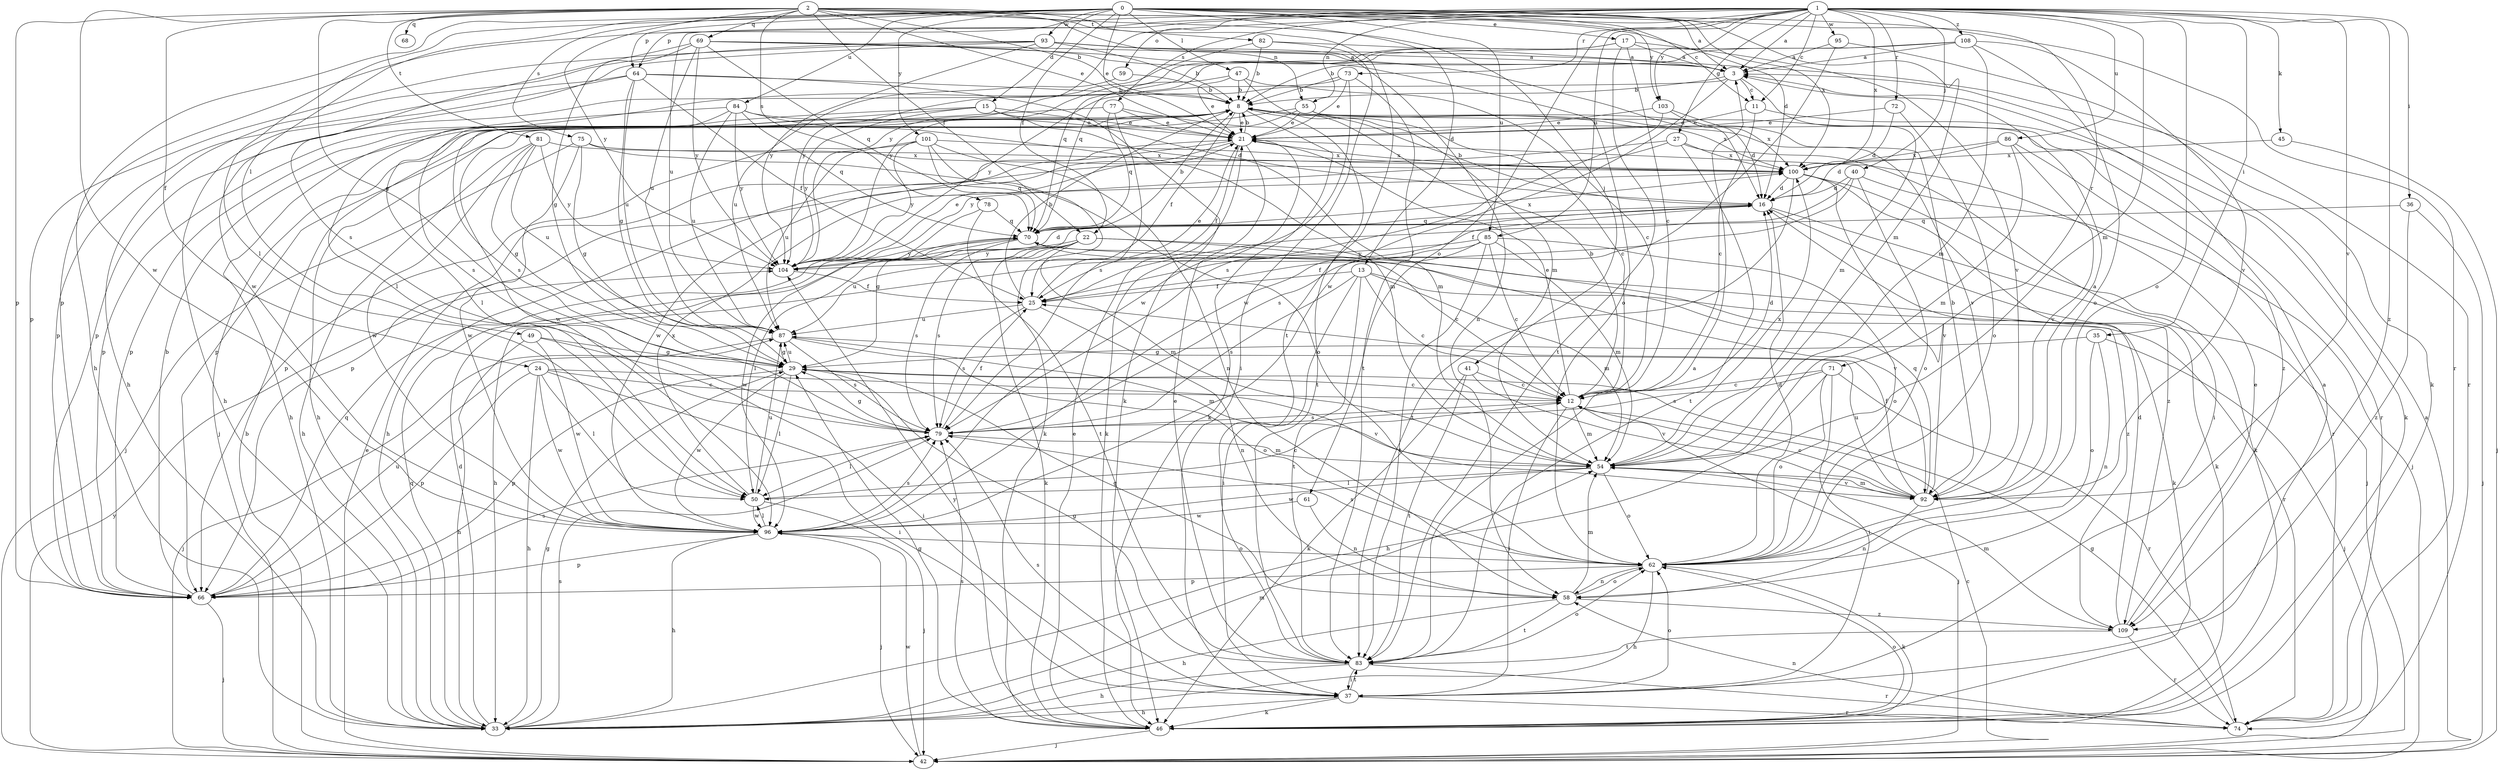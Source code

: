 strict digraph  {
0;
1;
2;
3;
8;
11;
12;
13;
15;
16;
17;
21;
22;
24;
25;
27;
29;
33;
35;
36;
37;
40;
41;
42;
45;
46;
47;
49;
50;
54;
55;
58;
59;
61;
62;
64;
66;
68;
69;
70;
71;
72;
73;
74;
75;
77;
78;
79;
81;
82;
83;
84;
85;
86;
87;
92;
93;
95;
96;
100;
101;
103;
104;
108;
109;
0 -> 3  [label=a];
0 -> 11  [label=c];
0 -> 13  [label=d];
0 -> 15  [label=d];
0 -> 17  [label=e];
0 -> 21  [label=e];
0 -> 22  [label=f];
0 -> 33  [label=h];
0 -> 47  [label=l];
0 -> 49  [label=l];
0 -> 50  [label=l];
0 -> 54  [label=m];
0 -> 64  [label=p];
0 -> 71  [label=r];
0 -> 75  [label=s];
0 -> 84  [label=u];
0 -> 85  [label=u];
0 -> 93  [label=w];
0 -> 100  [label=x];
0 -> 101  [label=y];
0 -> 103  [label=y];
1 -> 3  [label=a];
1 -> 11  [label=c];
1 -> 27  [label=g];
1 -> 35  [label=i];
1 -> 36  [label=i];
1 -> 40  [label=j];
1 -> 45  [label=k];
1 -> 54  [label=m];
1 -> 55  [label=n];
1 -> 59  [label=o];
1 -> 61  [label=o];
1 -> 62  [label=o];
1 -> 64  [label=p];
1 -> 66  [label=p];
1 -> 72  [label=r];
1 -> 73  [label=r];
1 -> 77  [label=s];
1 -> 85  [label=u];
1 -> 86  [label=u];
1 -> 87  [label=u];
1 -> 92  [label=v];
1 -> 95  [label=w];
1 -> 100  [label=x];
1 -> 103  [label=y];
1 -> 104  [label=y];
1 -> 108  [label=z];
1 -> 109  [label=z];
2 -> 8  [label=b];
2 -> 16  [label=d];
2 -> 21  [label=e];
2 -> 22  [label=f];
2 -> 24  [label=f];
2 -> 29  [label=g];
2 -> 41  [label=j];
2 -> 55  [label=n];
2 -> 66  [label=p];
2 -> 68  [label=q];
2 -> 69  [label=q];
2 -> 74  [label=r];
2 -> 78  [label=s];
2 -> 81  [label=t];
2 -> 82  [label=t];
2 -> 83  [label=t];
2 -> 96  [label=w];
2 -> 104  [label=y];
3 -> 8  [label=b];
3 -> 11  [label=c];
3 -> 54  [label=m];
3 -> 96  [label=w];
3 -> 104  [label=y];
8 -> 21  [label=e];
8 -> 25  [label=f];
8 -> 33  [label=h];
8 -> 42  [label=j];
8 -> 46  [label=k];
8 -> 66  [label=p];
8 -> 83  [label=t];
8 -> 100  [label=x];
8 -> 109  [label=z];
11 -> 12  [label=c];
11 -> 21  [label=e];
11 -> 46  [label=k];
12 -> 8  [label=b];
12 -> 16  [label=d];
12 -> 21  [label=e];
12 -> 37  [label=i];
12 -> 42  [label=j];
12 -> 54  [label=m];
12 -> 79  [label=s];
13 -> 12  [label=c];
13 -> 25  [label=f];
13 -> 37  [label=i];
13 -> 54  [label=m];
13 -> 74  [label=r];
13 -> 79  [label=s];
13 -> 83  [label=t];
15 -> 16  [label=d];
15 -> 21  [label=e];
15 -> 54  [label=m];
15 -> 66  [label=p];
15 -> 79  [label=s];
15 -> 104  [label=y];
16 -> 8  [label=b];
16 -> 25  [label=f];
16 -> 42  [label=j];
16 -> 46  [label=k];
16 -> 70  [label=q];
17 -> 3  [label=a];
17 -> 12  [label=c];
17 -> 70  [label=q];
17 -> 83  [label=t];
17 -> 92  [label=v];
17 -> 104  [label=y];
21 -> 8  [label=b];
21 -> 25  [label=f];
21 -> 33  [label=h];
21 -> 46  [label=k];
21 -> 96  [label=w];
21 -> 100  [label=x];
22 -> 46  [label=k];
22 -> 50  [label=l];
22 -> 54  [label=m];
22 -> 79  [label=s];
22 -> 87  [label=u];
22 -> 92  [label=v];
22 -> 104  [label=y];
22 -> 109  [label=z];
24 -> 12  [label=c];
24 -> 33  [label=h];
24 -> 37  [label=i];
24 -> 50  [label=l];
24 -> 66  [label=p];
24 -> 92  [label=v];
24 -> 96  [label=w];
25 -> 8  [label=b];
25 -> 21  [label=e];
25 -> 58  [label=n];
25 -> 79  [label=s];
25 -> 87  [label=u];
27 -> 37  [label=i];
27 -> 66  [label=p];
27 -> 83  [label=t];
27 -> 100  [label=x];
27 -> 104  [label=y];
29 -> 12  [label=c];
29 -> 50  [label=l];
29 -> 66  [label=p];
29 -> 87  [label=u];
29 -> 96  [label=w];
33 -> 16  [label=d];
33 -> 29  [label=g];
33 -> 54  [label=m];
33 -> 70  [label=q];
33 -> 79  [label=s];
35 -> 29  [label=g];
35 -> 42  [label=j];
35 -> 58  [label=n];
35 -> 62  [label=o];
36 -> 42  [label=j];
36 -> 70  [label=q];
36 -> 109  [label=z];
37 -> 3  [label=a];
37 -> 33  [label=h];
37 -> 46  [label=k];
37 -> 62  [label=o];
37 -> 74  [label=r];
37 -> 79  [label=s];
37 -> 83  [label=t];
40 -> 16  [label=d];
40 -> 25  [label=f];
40 -> 42  [label=j];
40 -> 62  [label=o];
40 -> 79  [label=s];
41 -> 12  [label=c];
41 -> 46  [label=k];
41 -> 83  [label=t];
41 -> 92  [label=v];
42 -> 3  [label=a];
42 -> 8  [label=b];
42 -> 12  [label=c];
42 -> 21  [label=e];
42 -> 96  [label=w];
42 -> 104  [label=y];
45 -> 42  [label=j];
45 -> 100  [label=x];
46 -> 21  [label=e];
46 -> 29  [label=g];
46 -> 42  [label=j];
46 -> 62  [label=o];
46 -> 79  [label=s];
46 -> 104  [label=y];
47 -> 8  [label=b];
47 -> 12  [label=c];
47 -> 21  [label=e];
47 -> 54  [label=m];
47 -> 66  [label=p];
49 -> 29  [label=g];
49 -> 33  [label=h];
49 -> 37  [label=i];
49 -> 96  [label=w];
50 -> 12  [label=c];
50 -> 42  [label=j];
50 -> 87  [label=u];
50 -> 96  [label=w];
50 -> 100  [label=x];
54 -> 50  [label=l];
54 -> 62  [label=o];
54 -> 92  [label=v];
54 -> 96  [label=w];
54 -> 100  [label=x];
55 -> 12  [label=c];
55 -> 21  [label=e];
55 -> 66  [label=p];
55 -> 74  [label=r];
55 -> 96  [label=w];
58 -> 29  [label=g];
58 -> 33  [label=h];
58 -> 54  [label=m];
58 -> 62  [label=o];
58 -> 83  [label=t];
58 -> 109  [label=z];
59 -> 8  [label=b];
59 -> 87  [label=u];
61 -> 58  [label=n];
61 -> 96  [label=w];
62 -> 16  [label=d];
62 -> 33  [label=h];
62 -> 46  [label=k];
62 -> 58  [label=n];
62 -> 66  [label=p];
62 -> 79  [label=s];
64 -> 8  [label=b];
64 -> 25  [label=f];
64 -> 29  [label=g];
64 -> 33  [label=h];
64 -> 46  [label=k];
64 -> 66  [label=p];
64 -> 87  [label=u];
66 -> 8  [label=b];
66 -> 42  [label=j];
66 -> 70  [label=q];
66 -> 79  [label=s];
66 -> 87  [label=u];
69 -> 3  [label=a];
69 -> 16  [label=d];
69 -> 29  [label=g];
69 -> 62  [label=o];
69 -> 70  [label=q];
69 -> 79  [label=s];
69 -> 87  [label=u];
69 -> 104  [label=y];
70 -> 8  [label=b];
70 -> 12  [label=c];
70 -> 46  [label=k];
70 -> 79  [label=s];
70 -> 96  [label=w];
70 -> 100  [label=x];
70 -> 104  [label=y];
71 -> 12  [label=c];
71 -> 33  [label=h];
71 -> 37  [label=i];
71 -> 62  [label=o];
71 -> 74  [label=r];
71 -> 79  [label=s];
72 -> 16  [label=d];
72 -> 21  [label=e];
72 -> 62  [label=o];
73 -> 8  [label=b];
73 -> 21  [label=e];
73 -> 50  [label=l];
73 -> 83  [label=t];
73 -> 96  [label=w];
74 -> 29  [label=g];
74 -> 58  [label=n];
75 -> 29  [label=g];
75 -> 42  [label=j];
75 -> 62  [label=o];
75 -> 96  [label=w];
75 -> 100  [label=x];
77 -> 21  [label=e];
77 -> 50  [label=l];
77 -> 70  [label=q];
77 -> 79  [label=s];
77 -> 92  [label=v];
78 -> 29  [label=g];
78 -> 70  [label=q];
78 -> 83  [label=t];
79 -> 25  [label=f];
79 -> 29  [label=g];
79 -> 50  [label=l];
79 -> 54  [label=m];
81 -> 29  [label=g];
81 -> 33  [label=h];
81 -> 87  [label=u];
81 -> 96  [label=w];
81 -> 100  [label=x];
81 -> 104  [label=y];
82 -> 3  [label=a];
82 -> 8  [label=b];
82 -> 37  [label=i];
82 -> 104  [label=y];
83 -> 3  [label=a];
83 -> 21  [label=e];
83 -> 29  [label=g];
83 -> 33  [label=h];
83 -> 37  [label=i];
83 -> 62  [label=o];
83 -> 74  [label=r];
84 -> 21  [label=e];
84 -> 33  [label=h];
84 -> 54  [label=m];
84 -> 70  [label=q];
84 -> 79  [label=s];
84 -> 87  [label=u];
84 -> 104  [label=y];
85 -> 12  [label=c];
85 -> 25  [label=f];
85 -> 33  [label=h];
85 -> 54  [label=m];
85 -> 62  [label=o];
85 -> 83  [label=t];
85 -> 104  [label=y];
86 -> 16  [label=d];
86 -> 54  [label=m];
86 -> 74  [label=r];
86 -> 92  [label=v];
86 -> 100  [label=x];
87 -> 29  [label=g];
87 -> 42  [label=j];
87 -> 54  [label=m];
87 -> 62  [label=o];
87 -> 79  [label=s];
92 -> 3  [label=a];
92 -> 8  [label=b];
92 -> 12  [label=c];
92 -> 25  [label=f];
92 -> 54  [label=m];
92 -> 58  [label=n];
92 -> 70  [label=q];
92 -> 87  [label=u];
93 -> 3  [label=a];
93 -> 8  [label=b];
93 -> 33  [label=h];
93 -> 58  [label=n];
93 -> 66  [label=p];
93 -> 74  [label=r];
93 -> 96  [label=w];
93 -> 104  [label=y];
95 -> 3  [label=a];
95 -> 46  [label=k];
95 -> 96  [label=w];
96 -> 33  [label=h];
96 -> 42  [label=j];
96 -> 50  [label=l];
96 -> 62  [label=o];
96 -> 66  [label=p];
96 -> 79  [label=s];
100 -> 16  [label=d];
100 -> 46  [label=k];
100 -> 83  [label=t];
100 -> 92  [label=v];
100 -> 109  [label=z];
101 -> 46  [label=k];
101 -> 58  [label=n];
101 -> 66  [label=p];
101 -> 70  [label=q];
101 -> 87  [label=u];
101 -> 100  [label=x];
101 -> 104  [label=y];
103 -> 16  [label=d];
103 -> 21  [label=e];
103 -> 79  [label=s];
103 -> 100  [label=x];
104 -> 16  [label=d];
104 -> 21  [label=e];
104 -> 25  [label=f];
108 -> 3  [label=a];
108 -> 8  [label=b];
108 -> 54  [label=m];
108 -> 62  [label=o];
108 -> 70  [label=q];
108 -> 92  [label=v];
109 -> 16  [label=d];
109 -> 21  [label=e];
109 -> 54  [label=m];
109 -> 74  [label=r];
109 -> 83  [label=t];
}
